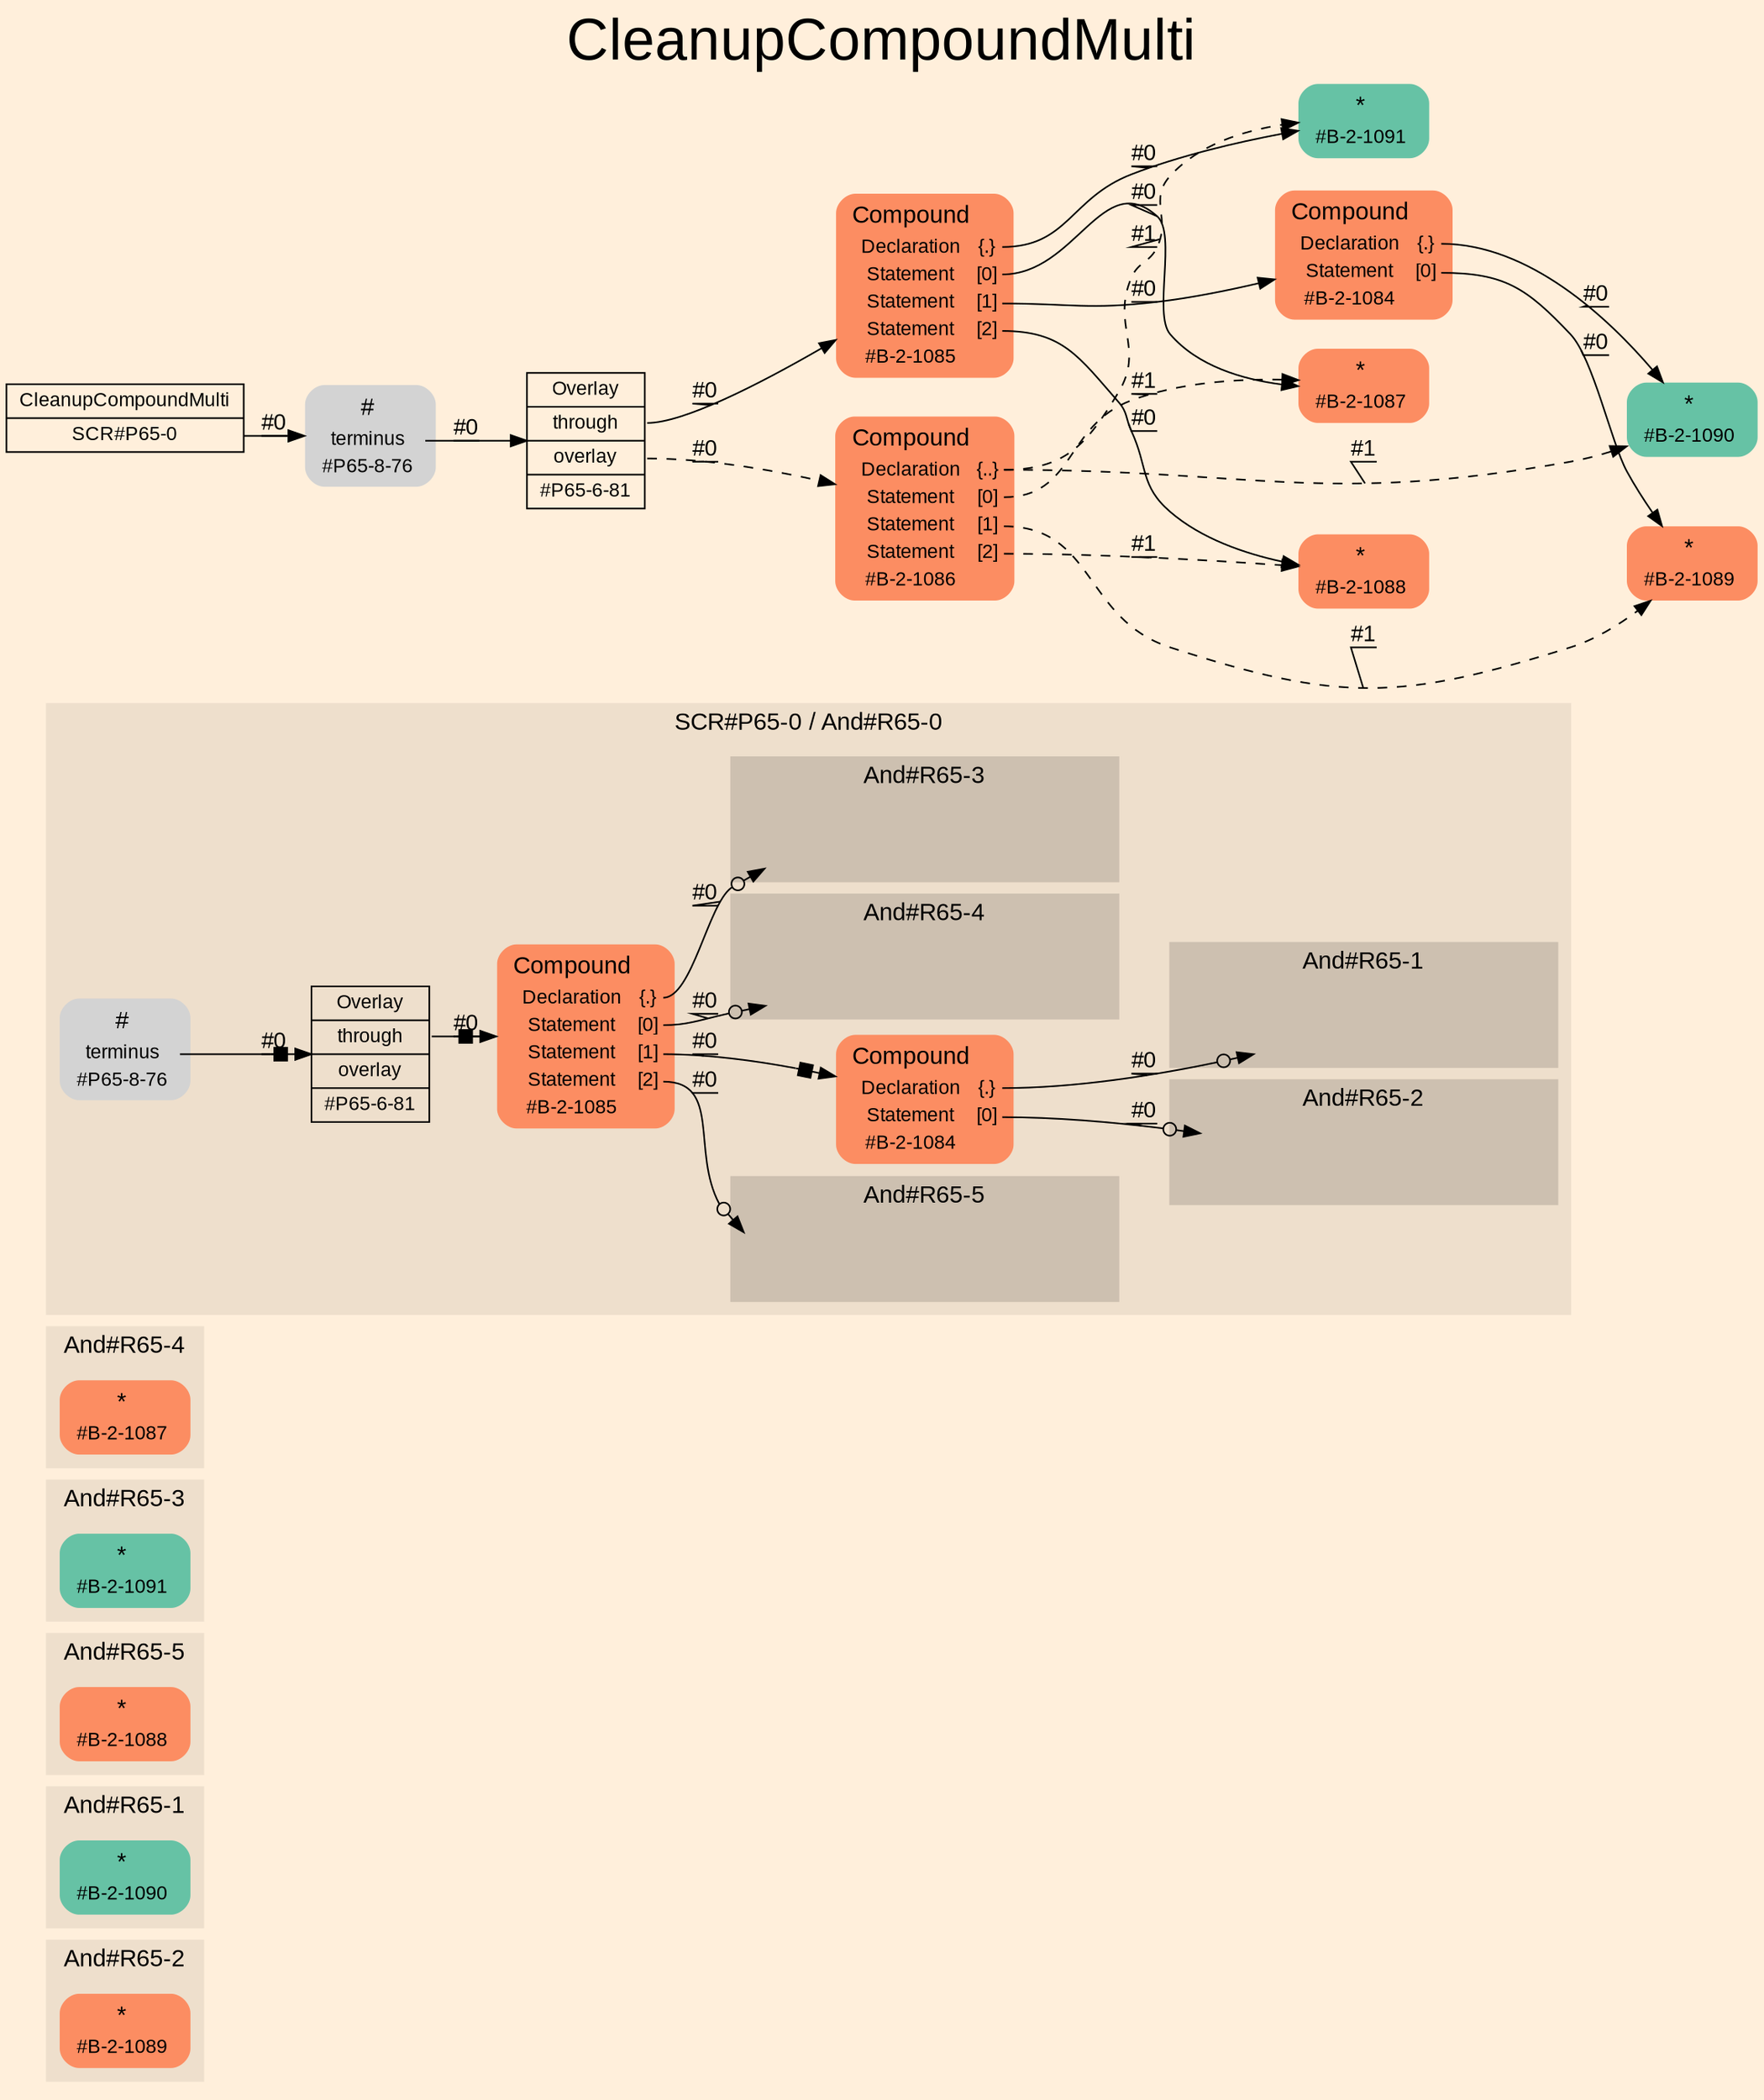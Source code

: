 digraph "CleanupCompoundMulti" {
label = "CleanupCompoundMulti"
labelloc = t
fontsize = "36"
graph [
    rankdir = "LR"
    ranksep = 0.3
    bgcolor = antiquewhite1
    color = black
    fontcolor = black
    fontname = "Arial"
];
node [
    fontname = "Arial"
];
edge [
    fontname = "Arial"
];

// -------------------- figure And#R65-2 --------------------
// -------- region And#R65-2 ----------
subgraph "clusterAnd#R65-2" {
    label = "And#R65-2"
    style = "filled"
    color = antiquewhite2
    fontsize = "15"
    // -------- block And#R65-2/#B-2-1089 ----------
    "And#R65-2/#B-2-1089" [
        shape = "plaintext"
        fillcolor = "/set28/2"
        label = <<TABLE BORDER="0" CELLBORDER="0" CELLSPACING="0">
         <TR><TD><FONT POINT-SIZE="15.0">*</FONT></TD><TD></TD></TR>
         <TR><TD>#B-2-1089</TD><TD PORT="port0"></TD></TR>
        </TABLE>>
        style = "rounded,filled"
        fontsize = "12"
    ];
    
}


// -------------------- figure And#R65-1 --------------------
// -------- region And#R65-1 ----------
subgraph "clusterAnd#R65-1" {
    label = "And#R65-1"
    style = "filled"
    color = antiquewhite2
    fontsize = "15"
    // -------- block And#R65-1/#B-2-1090 ----------
    "And#R65-1/#B-2-1090" [
        shape = "plaintext"
        fillcolor = "/set28/1"
        label = <<TABLE BORDER="0" CELLBORDER="0" CELLSPACING="0">
         <TR><TD><FONT POINT-SIZE="15.0">*</FONT></TD><TD></TD></TR>
         <TR><TD>#B-2-1090</TD><TD PORT="port0"></TD></TR>
        </TABLE>>
        style = "rounded,filled"
        fontsize = "12"
    ];
    
}


// -------------------- figure And#R65-5 --------------------
// -------- region And#R65-5 ----------
subgraph "clusterAnd#R65-5" {
    label = "And#R65-5"
    style = "filled"
    color = antiquewhite2
    fontsize = "15"
    // -------- block And#R65-5/#B-2-1088 ----------
    "And#R65-5/#B-2-1088" [
        shape = "plaintext"
        fillcolor = "/set28/2"
        label = <<TABLE BORDER="0" CELLBORDER="0" CELLSPACING="0">
         <TR><TD><FONT POINT-SIZE="15.0">*</FONT></TD><TD></TD></TR>
         <TR><TD>#B-2-1088</TD><TD PORT="port0"></TD></TR>
        </TABLE>>
        style = "rounded,filled"
        fontsize = "12"
    ];
    
}


// -------------------- figure And#R65-3 --------------------
// -------- region And#R65-3 ----------
subgraph "clusterAnd#R65-3" {
    label = "And#R65-3"
    style = "filled"
    color = antiquewhite2
    fontsize = "15"
    // -------- block And#R65-3/#B-2-1091 ----------
    "And#R65-3/#B-2-1091" [
        shape = "plaintext"
        fillcolor = "/set28/1"
        label = <<TABLE BORDER="0" CELLBORDER="0" CELLSPACING="0">
         <TR><TD><FONT POINT-SIZE="15.0">*</FONT></TD><TD></TD></TR>
         <TR><TD>#B-2-1091</TD><TD PORT="port0"></TD></TR>
        </TABLE>>
        style = "rounded,filled"
        fontsize = "12"
    ];
    
}


// -------------------- figure And#R65-4 --------------------
// -------- region And#R65-4 ----------
subgraph "clusterAnd#R65-4" {
    label = "And#R65-4"
    style = "filled"
    color = antiquewhite2
    fontsize = "15"
    // -------- block And#R65-4/#B-2-1087 ----------
    "And#R65-4/#B-2-1087" [
        shape = "plaintext"
        fillcolor = "/set28/2"
        label = <<TABLE BORDER="0" CELLBORDER="0" CELLSPACING="0">
         <TR><TD><FONT POINT-SIZE="15.0">*</FONT></TD><TD></TD></TR>
         <TR><TD>#B-2-1087</TD><TD PORT="port0"></TD></TR>
        </TABLE>>
        style = "rounded,filled"
        fontsize = "12"
    ];
    
}


// -------------------- figure And#R65-0 --------------------
// -------- region And#R65-0 ----------
subgraph "clusterAnd#R65-0" {
    label = "SCR#P65-0 / And#R65-0"
    style = "filled"
    color = antiquewhite2
    fontsize = "15"
    // -------- block And#R65-0/#B-2-1084 ----------
    "And#R65-0/#B-2-1084" [
        shape = "plaintext"
        fillcolor = "/set28/2"
        label = <<TABLE BORDER="0" CELLBORDER="0" CELLSPACING="0">
         <TR><TD><FONT POINT-SIZE="15.0">Compound</FONT></TD><TD></TD></TR>
         <TR><TD>Declaration</TD><TD PORT="port0">{.}</TD></TR>
         <TR><TD>Statement</TD><TD PORT="port1">[0]</TD></TR>
         <TR><TD>#B-2-1084</TD><TD PORT="port2"></TD></TR>
        </TABLE>>
        style = "rounded,filled"
        fontsize = "12"
    ];
    
    "And#R65-0/#B-2-1084":port0 -> "And#R65-0/And#R65-1/#B-2-1090" [
        arrowhead="normalnoneodot"
        label = "#0"
        decorate = true
        color = black
        fontcolor = black
    ];
    
    "And#R65-0/#B-2-1084":port1 -> "And#R65-0/And#R65-2/#B-2-1089" [
        arrowhead="normalnoneodot"
        label = "#0"
        decorate = true
        color = black
        fontcolor = black
    ];
    
    // -------- block And#R65-0/#B-2-1085 ----------
    "And#R65-0/#B-2-1085" [
        shape = "plaintext"
        fillcolor = "/set28/2"
        label = <<TABLE BORDER="0" CELLBORDER="0" CELLSPACING="0">
         <TR><TD><FONT POINT-SIZE="15.0">Compound</FONT></TD><TD></TD></TR>
         <TR><TD>Declaration</TD><TD PORT="port0">{.}</TD></TR>
         <TR><TD>Statement</TD><TD PORT="port1">[0]</TD></TR>
         <TR><TD>Statement</TD><TD PORT="port2">[1]</TD></TR>
         <TR><TD>Statement</TD><TD PORT="port3">[2]</TD></TR>
         <TR><TD>#B-2-1085</TD><TD PORT="port4"></TD></TR>
        </TABLE>>
        style = "rounded,filled"
        fontsize = "12"
    ];
    
    "And#R65-0/#B-2-1085":port0 -> "And#R65-0/And#R65-3/#B-2-1091" [
        arrowhead="normalnoneodot"
        label = "#0"
        decorate = true
        color = black
        fontcolor = black
    ];
    
    "And#R65-0/#B-2-1085":port1 -> "And#R65-0/And#R65-4/#B-2-1087" [
        arrowhead="normalnoneodot"
        label = "#0"
        decorate = true
        color = black
        fontcolor = black
    ];
    
    "And#R65-0/#B-2-1085":port2 -> "And#R65-0/#B-2-1084" [
        arrowhead="normalnonebox"
        label = "#0"
        decorate = true
        color = black
        fontcolor = black
    ];
    
    "And#R65-0/#B-2-1085":port3 -> "And#R65-0/And#R65-5/#B-2-1088" [
        arrowhead="normalnoneodot"
        label = "#0"
        decorate = true
        color = black
        fontcolor = black
    ];
    
    // -------- block And#R65-0/#P65-6-81 ----------
    "And#R65-0/#P65-6-81" [
        shape = "record"
        fillcolor = antiquewhite2
        label = "<fixed> Overlay | <port0> through | <port1> overlay | <port2> #P65-6-81"
        style = "filled"
        fontsize = "12"
        color = black
        fontcolor = black
    ];
    
    "And#R65-0/#P65-6-81":port0 -> "And#R65-0/#B-2-1085" [
        arrowhead="normalnonebox"
        label = "#0"
        decorate = true
        color = black
        fontcolor = black
    ];
    
    // -------- block And#R65-0/#P65-8-76 ----------
    "And#R65-0/#P65-8-76" [
        shape = "plaintext"
        label = <<TABLE BORDER="0" CELLBORDER="0" CELLSPACING="0">
         <TR><TD><FONT POINT-SIZE="15.0">#</FONT></TD><TD></TD></TR>
         <TR><TD>terminus</TD><TD PORT="port0"></TD></TR>
         <TR><TD>#P65-8-76</TD><TD PORT="port1"></TD></TR>
        </TABLE>>
        style = "rounded,filled"
        fontsize = "12"
    ];
    
    "And#R65-0/#P65-8-76":port0 -> "And#R65-0/#P65-6-81" [
        arrowhead="normalnonebox"
        label = "#0"
        decorate = true
        color = black
        fontcolor = black
    ];
    
    // -------- region And#R65-0/And#R65-1 ----------
    subgraph "clusterAnd#R65-0/And#R65-1" {
        label = "And#R65-1"
        style = "filled"
        color = antiquewhite3
        fontsize = "15"
        // -------- block And#R65-0/And#R65-1/#B-2-1090 ----------
        "And#R65-0/And#R65-1/#B-2-1090" [
            shape = "none"
            style = "invisible"
        ];
        
    }
    
    // -------- region And#R65-0/And#R65-2 ----------
    subgraph "clusterAnd#R65-0/And#R65-2" {
        label = "And#R65-2"
        style = "filled"
        color = antiquewhite3
        fontsize = "15"
        // -------- block And#R65-0/And#R65-2/#B-2-1089 ----------
        "And#R65-0/And#R65-2/#B-2-1089" [
            shape = "none"
            style = "invisible"
        ];
        
    }
    
    // -------- region And#R65-0/And#R65-3 ----------
    subgraph "clusterAnd#R65-0/And#R65-3" {
        label = "And#R65-3"
        style = "filled"
        color = antiquewhite3
        fontsize = "15"
        // -------- block And#R65-0/And#R65-3/#B-2-1091 ----------
        "And#R65-0/And#R65-3/#B-2-1091" [
            shape = "none"
            style = "invisible"
        ];
        
    }
    
    // -------- region And#R65-0/And#R65-4 ----------
    subgraph "clusterAnd#R65-0/And#R65-4" {
        label = "And#R65-4"
        style = "filled"
        color = antiquewhite3
        fontsize = "15"
        // -------- block And#R65-0/And#R65-4/#B-2-1087 ----------
        "And#R65-0/And#R65-4/#B-2-1087" [
            shape = "none"
            style = "invisible"
        ];
        
    }
    
    // -------- region And#R65-0/And#R65-5 ----------
    subgraph "clusterAnd#R65-0/And#R65-5" {
        label = "And#R65-5"
        style = "filled"
        color = antiquewhite3
        fontsize = "15"
        // -------- block And#R65-0/And#R65-5/#B-2-1088 ----------
        "And#R65-0/And#R65-5/#B-2-1088" [
            shape = "none"
            style = "invisible"
        ];
        
    }
    
}


// -------------------- transformation figure --------------------
// -------- block CR#P65-0 ----------
"CR#P65-0" [
    shape = "record"
    fillcolor = antiquewhite1
    label = "<fixed> CleanupCompoundMulti | <port0> SCR#P65-0"
    style = "filled"
    fontsize = "12"
    color = black
    fontcolor = black
];

"CR#P65-0":port0 -> "#P65-8-76" [
    label = "#0"
    decorate = true
    color = black
    fontcolor = black
];

// -------- block #P65-8-76 ----------
"#P65-8-76" [
    shape = "plaintext"
    label = <<TABLE BORDER="0" CELLBORDER="0" CELLSPACING="0">
     <TR><TD><FONT POINT-SIZE="15.0">#</FONT></TD><TD></TD></TR>
     <TR><TD>terminus</TD><TD PORT="port0"></TD></TR>
     <TR><TD>#P65-8-76</TD><TD PORT="port1"></TD></TR>
    </TABLE>>
    style = "rounded,filled"
    fontsize = "12"
];

"#P65-8-76":port0 -> "#P65-6-81" [
    label = "#0"
    decorate = true
    color = black
    fontcolor = black
];

// -------- block #P65-6-81 ----------
"#P65-6-81" [
    shape = "record"
    fillcolor = antiquewhite1
    label = "<fixed> Overlay | <port0> through | <port1> overlay | <port2> #P65-6-81"
    style = "filled"
    fontsize = "12"
    color = black
    fontcolor = black
];

"#P65-6-81":port0 -> "#B-2-1085" [
    label = "#0"
    decorate = true
    color = black
    fontcolor = black
];

"#P65-6-81":port1 -> "#B-2-1086" [
    style="dashed"
    label = "#0"
    decorate = true
    color = black
    fontcolor = black
];

// -------- block #B-2-1085 ----------
"#B-2-1085" [
    shape = "plaintext"
    fillcolor = "/set28/2"
    label = <<TABLE BORDER="0" CELLBORDER="0" CELLSPACING="0">
     <TR><TD><FONT POINT-SIZE="15.0">Compound</FONT></TD><TD></TD></TR>
     <TR><TD>Declaration</TD><TD PORT="port0">{.}</TD></TR>
     <TR><TD>Statement</TD><TD PORT="port1">[0]</TD></TR>
     <TR><TD>Statement</TD><TD PORT="port2">[1]</TD></TR>
     <TR><TD>Statement</TD><TD PORT="port3">[2]</TD></TR>
     <TR><TD>#B-2-1085</TD><TD PORT="port4"></TD></TR>
    </TABLE>>
    style = "rounded,filled"
    fontsize = "12"
];

"#B-2-1085":port0 -> "#B-2-1091" [
    label = "#0"
    decorate = true
    color = black
    fontcolor = black
];

"#B-2-1085":port1 -> "#B-2-1087" [
    label = "#0"
    decorate = true
    color = black
    fontcolor = black
];

"#B-2-1085":port2 -> "#B-2-1084" [
    label = "#0"
    decorate = true
    color = black
    fontcolor = black
];

"#B-2-1085":port3 -> "#B-2-1088" [
    label = "#0"
    decorate = true
    color = black
    fontcolor = black
];

// -------- block #B-2-1091 ----------
"#B-2-1091" [
    shape = "plaintext"
    fillcolor = "/set28/1"
    label = <<TABLE BORDER="0" CELLBORDER="0" CELLSPACING="0">
     <TR><TD><FONT POINT-SIZE="15.0">*</FONT></TD><TD></TD></TR>
     <TR><TD>#B-2-1091</TD><TD PORT="port0"></TD></TR>
    </TABLE>>
    style = "rounded,filled"
    fontsize = "12"
];

// -------- block #B-2-1087 ----------
"#B-2-1087" [
    shape = "plaintext"
    fillcolor = "/set28/2"
    label = <<TABLE BORDER="0" CELLBORDER="0" CELLSPACING="0">
     <TR><TD><FONT POINT-SIZE="15.0">*</FONT></TD><TD></TD></TR>
     <TR><TD>#B-2-1087</TD><TD PORT="port0"></TD></TR>
    </TABLE>>
    style = "rounded,filled"
    fontsize = "12"
];

// -------- block #B-2-1084 ----------
"#B-2-1084" [
    shape = "plaintext"
    fillcolor = "/set28/2"
    label = <<TABLE BORDER="0" CELLBORDER="0" CELLSPACING="0">
     <TR><TD><FONT POINT-SIZE="15.0">Compound</FONT></TD><TD></TD></TR>
     <TR><TD>Declaration</TD><TD PORT="port0">{.}</TD></TR>
     <TR><TD>Statement</TD><TD PORT="port1">[0]</TD></TR>
     <TR><TD>#B-2-1084</TD><TD PORT="port2"></TD></TR>
    </TABLE>>
    style = "rounded,filled"
    fontsize = "12"
];

"#B-2-1084":port0 -> "#B-2-1090" [
    label = "#0"
    decorate = true
    color = black
    fontcolor = black
];

"#B-2-1084":port1 -> "#B-2-1089" [
    label = "#0"
    decorate = true
    color = black
    fontcolor = black
];

// -------- block #B-2-1090 ----------
"#B-2-1090" [
    shape = "plaintext"
    fillcolor = "/set28/1"
    label = <<TABLE BORDER="0" CELLBORDER="0" CELLSPACING="0">
     <TR><TD><FONT POINT-SIZE="15.0">*</FONT></TD><TD></TD></TR>
     <TR><TD>#B-2-1090</TD><TD PORT="port0"></TD></TR>
    </TABLE>>
    style = "rounded,filled"
    fontsize = "12"
];

// -------- block #B-2-1089 ----------
"#B-2-1089" [
    shape = "plaintext"
    fillcolor = "/set28/2"
    label = <<TABLE BORDER="0" CELLBORDER="0" CELLSPACING="0">
     <TR><TD><FONT POINT-SIZE="15.0">*</FONT></TD><TD></TD></TR>
     <TR><TD>#B-2-1089</TD><TD PORT="port0"></TD></TR>
    </TABLE>>
    style = "rounded,filled"
    fontsize = "12"
];

// -------- block #B-2-1088 ----------
"#B-2-1088" [
    shape = "plaintext"
    fillcolor = "/set28/2"
    label = <<TABLE BORDER="0" CELLBORDER="0" CELLSPACING="0">
     <TR><TD><FONT POINT-SIZE="15.0">*</FONT></TD><TD></TD></TR>
     <TR><TD>#B-2-1088</TD><TD PORT="port0"></TD></TR>
    </TABLE>>
    style = "rounded,filled"
    fontsize = "12"
];

// -------- block #B-2-1086 ----------
"#B-2-1086" [
    shape = "plaintext"
    fillcolor = "/set28/2"
    label = <<TABLE BORDER="0" CELLBORDER="0" CELLSPACING="0">
     <TR><TD><FONT POINT-SIZE="15.0">Compound</FONT></TD><TD></TD></TR>
     <TR><TD>Declaration</TD><TD PORT="port0">{..}</TD></TR>
     <TR><TD>Statement</TD><TD PORT="port1">[0]</TD></TR>
     <TR><TD>Statement</TD><TD PORT="port2">[1]</TD></TR>
     <TR><TD>Statement</TD><TD PORT="port3">[2]</TD></TR>
     <TR><TD>#B-2-1086</TD><TD PORT="port4"></TD></TR>
    </TABLE>>
    style = "rounded,filled"
    fontsize = "12"
];

"#B-2-1086":port0 -> "#B-2-1090" [
    style="dashed"
    label = "#1"
    decorate = true
    color = black
    fontcolor = black
];

"#B-2-1086":port0 -> "#B-2-1091" [
    style="dashed"
    label = "#1"
    decorate = true
    color = black
    fontcolor = black
];

"#B-2-1086":port1 -> "#B-2-1087" [
    style="dashed"
    label = "#1"
    decorate = true
    color = black
    fontcolor = black
];

"#B-2-1086":port2 -> "#B-2-1089" [
    style="dashed"
    label = "#1"
    decorate = true
    color = black
    fontcolor = black
];

"#B-2-1086":port3 -> "#B-2-1088" [
    style="dashed"
    label = "#1"
    decorate = true
    color = black
    fontcolor = black
];


}
